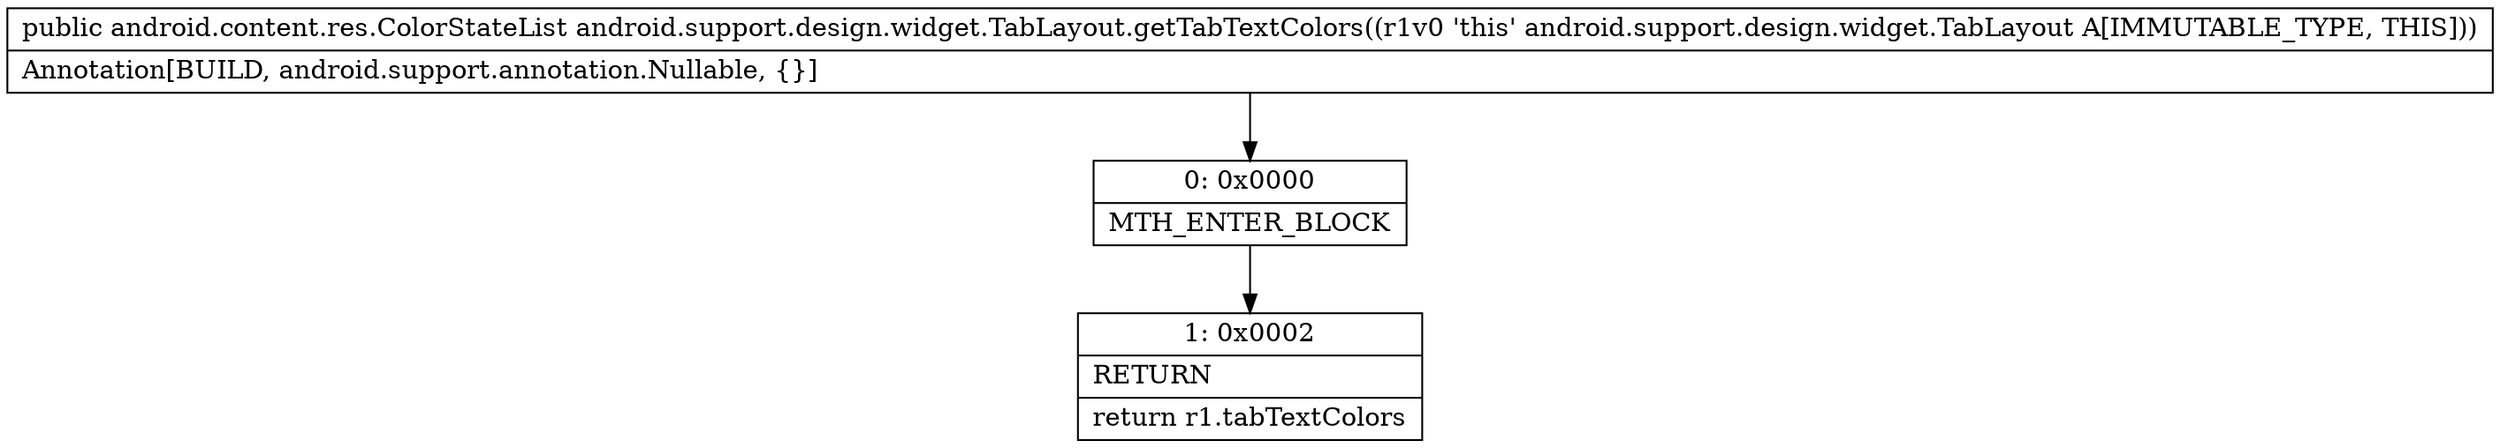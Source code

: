 digraph "CFG forandroid.support.design.widget.TabLayout.getTabTextColors()Landroid\/content\/res\/ColorStateList;" {
Node_0 [shape=record,label="{0\:\ 0x0000|MTH_ENTER_BLOCK\l}"];
Node_1 [shape=record,label="{1\:\ 0x0002|RETURN\l|return r1.tabTextColors\l}"];
MethodNode[shape=record,label="{public android.content.res.ColorStateList android.support.design.widget.TabLayout.getTabTextColors((r1v0 'this' android.support.design.widget.TabLayout A[IMMUTABLE_TYPE, THIS]))  | Annotation[BUILD, android.support.annotation.Nullable, \{\}]\l}"];
MethodNode -> Node_0;
Node_0 -> Node_1;
}

